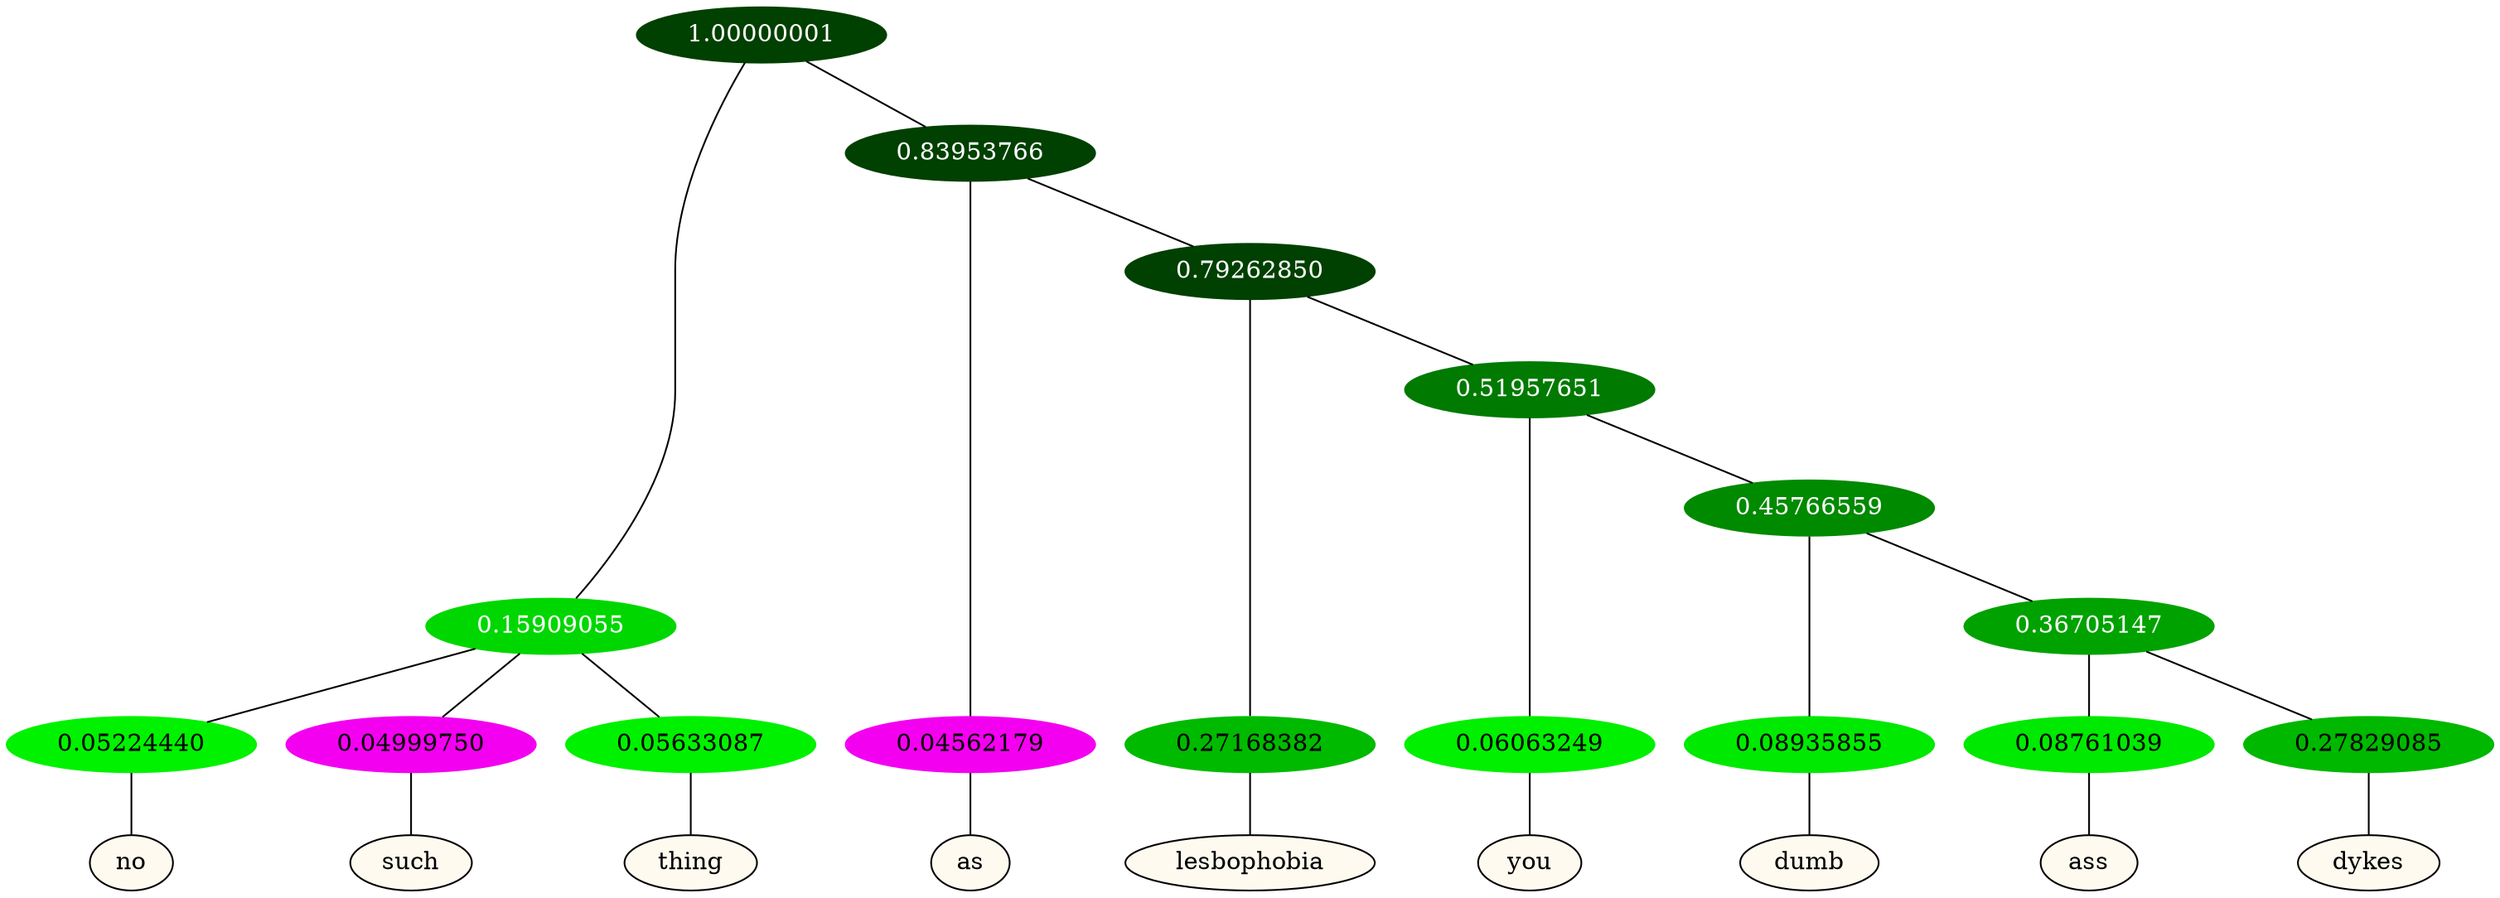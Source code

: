 graph {
	node [format=png height=0.15 nodesep=0.001 ordering=out overlap=prism overlap_scaling=0.01 ranksep=0.001 ratio=0.2 style=filled width=0.15]
	{
		rank=same
		a_w_3 [label=no color=black fillcolor=floralwhite style="filled,solid"]
		a_w_4 [label=such color=black fillcolor=floralwhite style="filled,solid"]
		a_w_5 [label=thing color=black fillcolor=floralwhite style="filled,solid"]
		a_w_6 [label=as color=black fillcolor=floralwhite style="filled,solid"]
		a_w_8 [label=lesbophobia color=black fillcolor=floralwhite style="filled,solid"]
		a_w_10 [label=you color=black fillcolor=floralwhite style="filled,solid"]
		a_w_12 [label=dumb color=black fillcolor=floralwhite style="filled,solid"]
		a_w_14 [label=ass color=black fillcolor=floralwhite style="filled,solid"]
		a_w_15 [label=dykes color=black fillcolor=floralwhite style="filled,solid"]
	}
	a_n_3 -- a_w_3
	a_n_4 -- a_w_4
	a_n_5 -- a_w_5
	a_n_6 -- a_w_6
	a_n_8 -- a_w_8
	a_n_10 -- a_w_10
	a_n_12 -- a_w_12
	a_n_14 -- a_w_14
	a_n_15 -- a_w_15
	{
		rank=same
		a_n_3 [label=0.05224440 color="0.334 1.000 0.948" fontcolor=black]
		a_n_4 [label=0.04999750 color="0.835 1.000 0.950" fontcolor=black]
		a_n_5 [label=0.05633087 color="0.334 1.000 0.944" fontcolor=black]
		a_n_6 [label=0.04562179 color="0.835 1.000 0.954" fontcolor=black]
		a_n_8 [label=0.27168382 color="0.334 1.000 0.728" fontcolor=black]
		a_n_10 [label=0.06063249 color="0.334 1.000 0.939" fontcolor=black]
		a_n_12 [label=0.08935855 color="0.334 1.000 0.911" fontcolor=black]
		a_n_14 [label=0.08761039 color="0.334 1.000 0.912" fontcolor=black]
		a_n_15 [label=0.27829085 color="0.334 1.000 0.722" fontcolor=black]
	}
	a_n_0 [label=1.00000001 color="0.334 1.000 0.250" fontcolor=grey99]
	a_n_1 [label=0.15909055 color="0.334 1.000 0.841" fontcolor=grey99]
	a_n_0 -- a_n_1
	a_n_2 [label=0.83953766 color="0.334 1.000 0.250" fontcolor=grey99]
	a_n_0 -- a_n_2
	a_n_1 -- a_n_3
	a_n_1 -- a_n_4
	a_n_1 -- a_n_5
	a_n_2 -- a_n_6
	a_n_7 [label=0.79262850 color="0.334 1.000 0.250" fontcolor=grey99]
	a_n_2 -- a_n_7
	a_n_7 -- a_n_8
	a_n_9 [label=0.51957651 color="0.334 1.000 0.480" fontcolor=grey99]
	a_n_7 -- a_n_9
	a_n_9 -- a_n_10
	a_n_11 [label=0.45766559 color="0.334 1.000 0.542" fontcolor=grey99]
	a_n_9 -- a_n_11
	a_n_11 -- a_n_12
	a_n_13 [label=0.36705147 color="0.334 1.000 0.633" fontcolor=grey99]
	a_n_11 -- a_n_13
	a_n_13 -- a_n_14
	a_n_13 -- a_n_15
}
